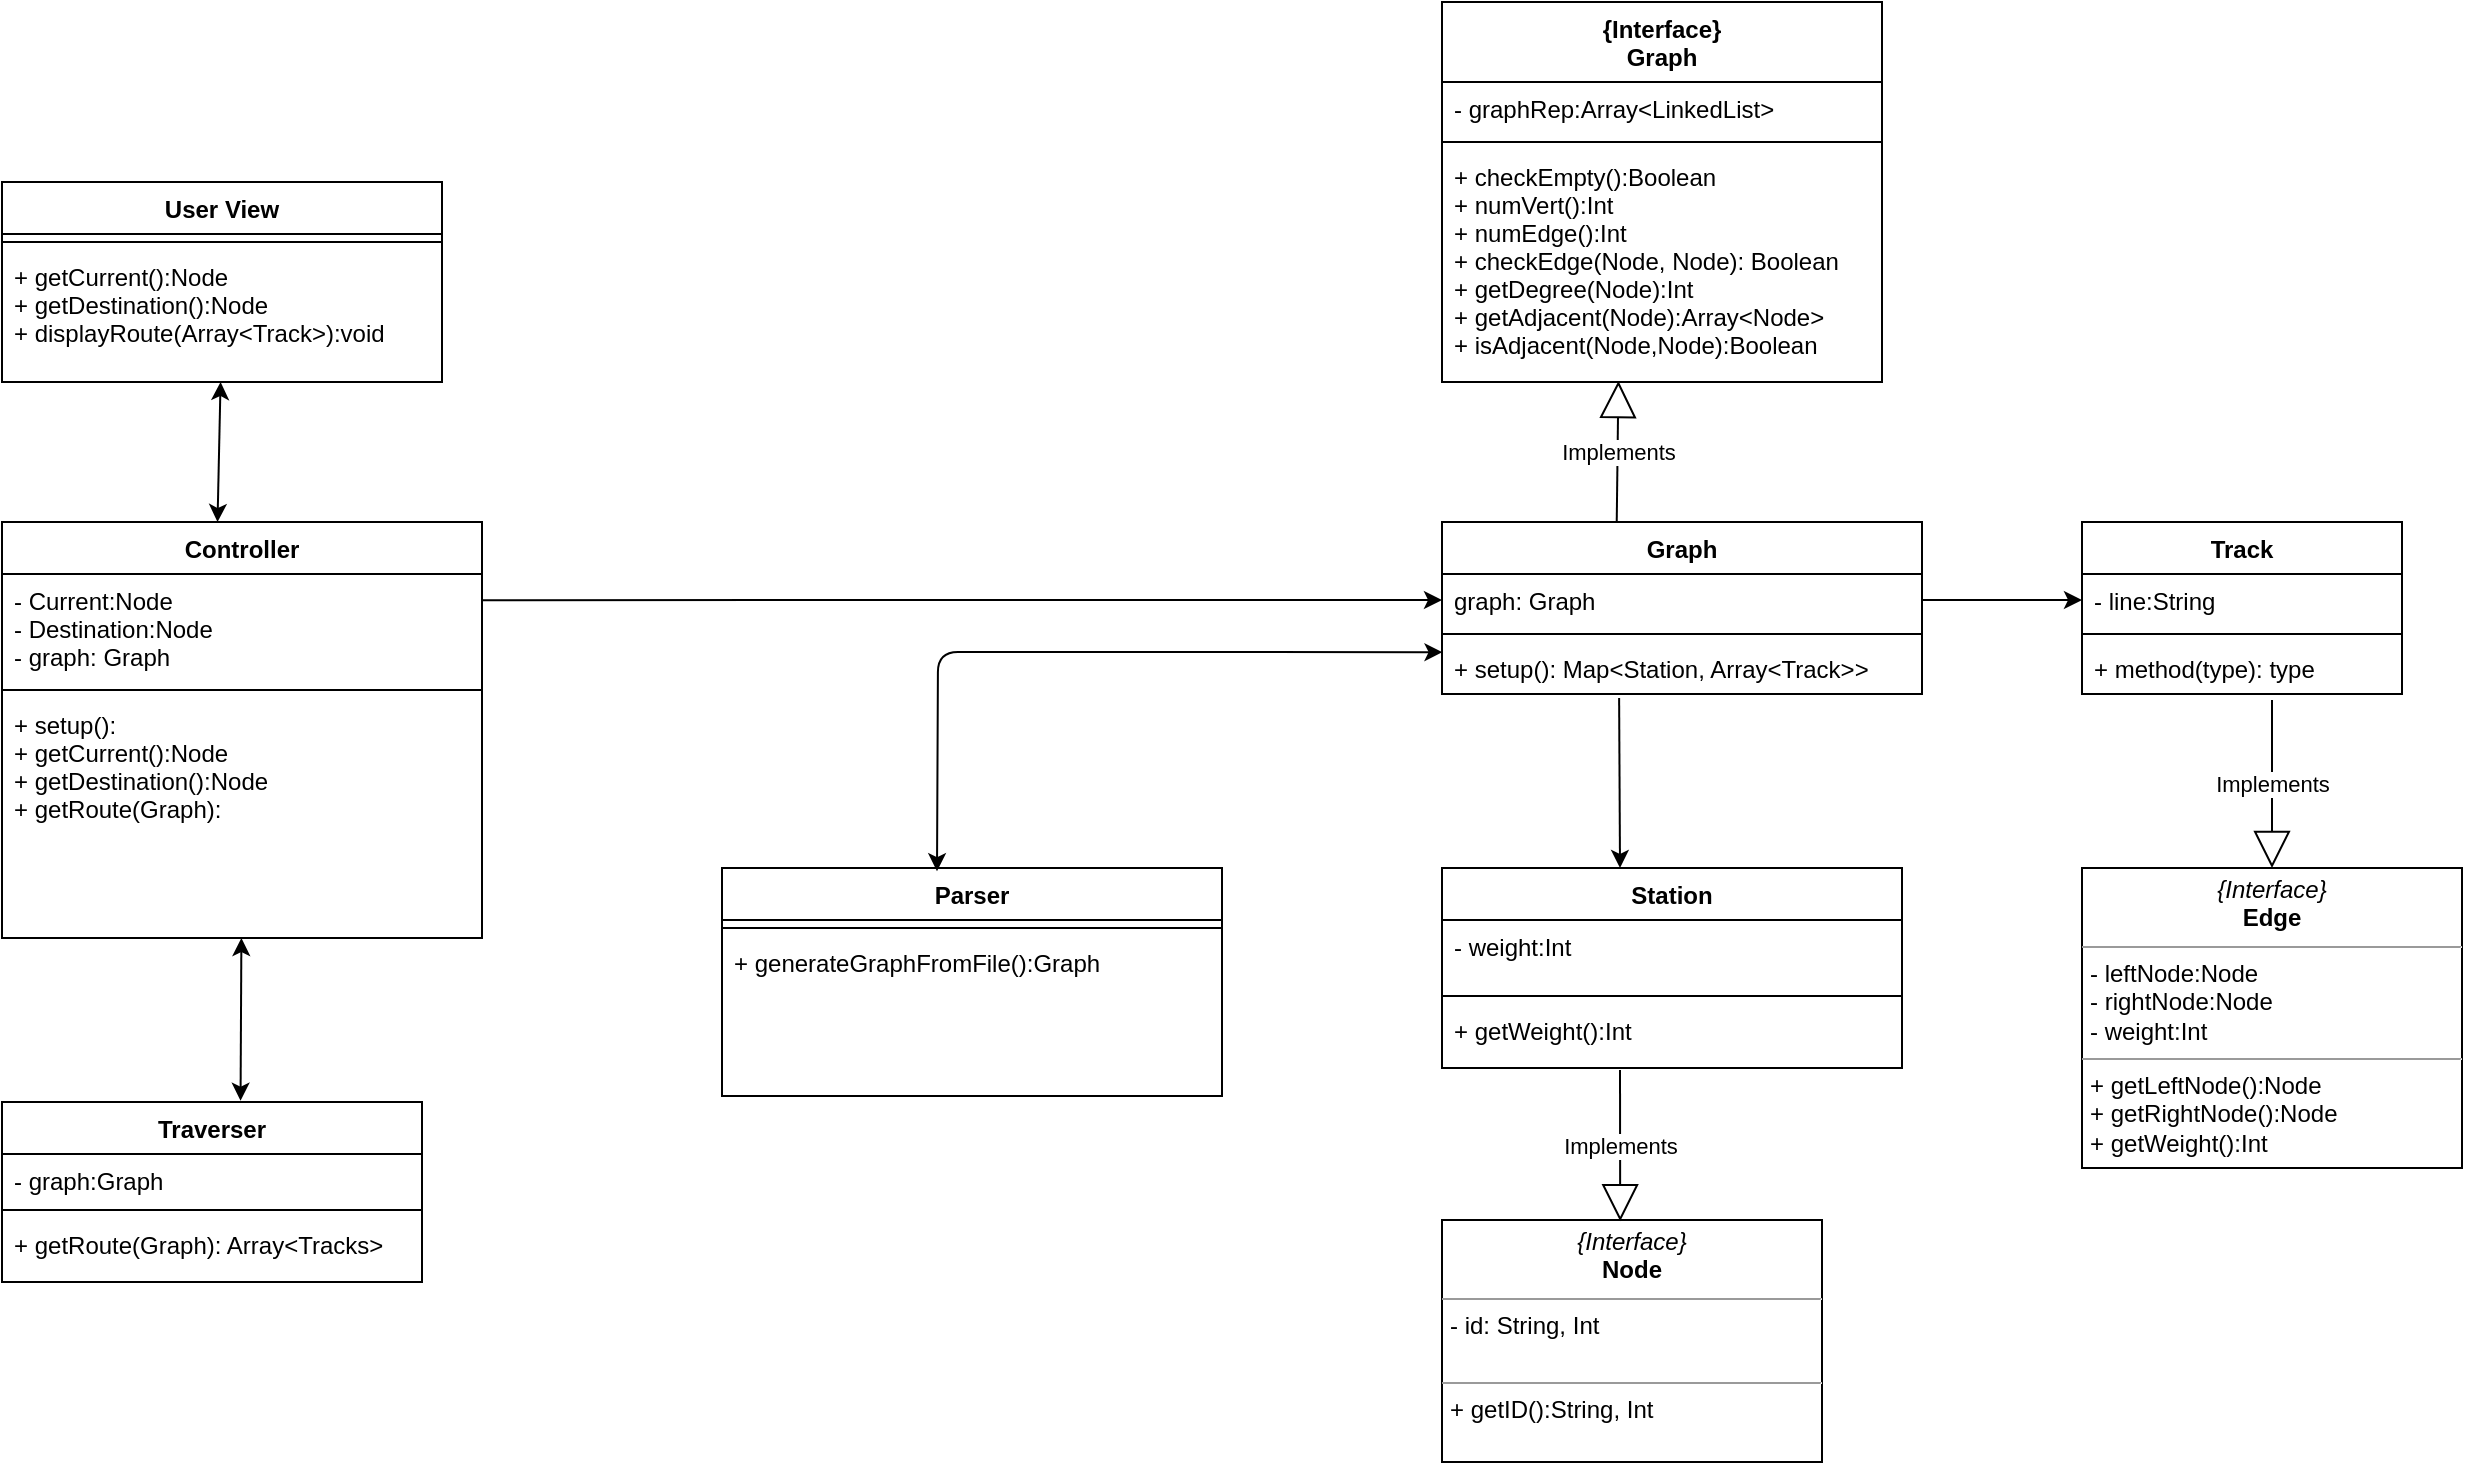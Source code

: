 <mxfile version="12.6.8" type="device"><diagram name="Page-1" id="e7e014a7-5840-1c2e-5031-d8a46d1fe8dd"><mxGraphModel dx="1632" dy="791" grid="1" gridSize="10" guides="1" tooltips="1" connect="1" arrows="1" fold="1" page="1" pageScale="1" pageWidth="1654" pageHeight="1169" background="#ffffff" math="0" shadow="0"><root><mxCell id="0"/><mxCell id="1" parent="0"/><mxCell id="zxH93n_RCAnPTC1krk9Z-50" value="User View" style="swimlane;fontStyle=1;align=center;verticalAlign=top;childLayout=stackLayout;horizontal=1;startSize=26;horizontalStack=0;resizeParent=1;resizeParentMax=0;resizeLast=0;collapsible=1;marginBottom=0;" parent="1" vertex="1"><mxGeometry x="140" y="230" width="220" height="100" as="geometry"/></mxCell><mxCell id="zxH93n_RCAnPTC1krk9Z-52" value="" style="line;strokeWidth=1;fillColor=none;align=left;verticalAlign=middle;spacingTop=-1;spacingLeft=3;spacingRight=3;rotatable=0;labelPosition=right;points=[];portConstraint=eastwest;" parent="zxH93n_RCAnPTC1krk9Z-50" vertex="1"><mxGeometry y="26" width="220" height="8" as="geometry"/></mxCell><mxCell id="zxH93n_RCAnPTC1krk9Z-53" value="+ getCurrent():Node&#xA;+ getDestination():Node&#xA;+ displayRoute(Array&lt;Track&gt;):void&#xA;" style="text;strokeColor=none;fillColor=none;align=left;verticalAlign=top;spacingLeft=4;spacingRight=4;overflow=hidden;rotatable=0;points=[[0,0.5],[1,0.5]];portConstraint=eastwest;" parent="zxH93n_RCAnPTC1krk9Z-50" vertex="1"><mxGeometry y="34" width="220" height="66" as="geometry"/></mxCell><mxCell id="zxH93n_RCAnPTC1krk9Z-54" value="Parser" style="swimlane;fontStyle=1;align=center;verticalAlign=top;childLayout=stackLayout;horizontal=1;startSize=26;horizontalStack=0;resizeParent=1;resizeParentMax=0;resizeLast=0;collapsible=1;marginBottom=0;" parent="1" vertex="1"><mxGeometry x="500" y="573" width="250" height="114" as="geometry"/></mxCell><mxCell id="zxH93n_RCAnPTC1krk9Z-56" value="" style="line;strokeWidth=1;fillColor=none;align=left;verticalAlign=middle;spacingTop=-1;spacingLeft=3;spacingRight=3;rotatable=0;labelPosition=right;points=[];portConstraint=eastwest;" parent="zxH93n_RCAnPTC1krk9Z-54" vertex="1"><mxGeometry y="26" width="250" height="8" as="geometry"/></mxCell><mxCell id="zxH93n_RCAnPTC1krk9Z-57" value="+ generateGraphFromFile():Graph" style="text;strokeColor=none;fillColor=none;align=left;verticalAlign=top;spacingLeft=4;spacingRight=4;overflow=hidden;rotatable=0;points=[[0,0.5],[1,0.5]];portConstraint=eastwest;" parent="zxH93n_RCAnPTC1krk9Z-54" vertex="1"><mxGeometry y="34" width="250" height="80" as="geometry"/></mxCell><mxCell id="zxH93n_RCAnPTC1krk9Z-58" value="{Interface}&#xA;Graph" style="swimlane;fontStyle=1;align=center;verticalAlign=top;childLayout=stackLayout;horizontal=1;startSize=40;horizontalStack=0;resizeParent=1;resizeParentMax=0;resizeLast=0;collapsible=1;marginBottom=0;" parent="1" vertex="1"><mxGeometry x="860" y="140" width="220" height="190" as="geometry"/></mxCell><mxCell id="zxH93n_RCAnPTC1krk9Z-59" value="- graphRep:Array&lt;LinkedList&gt;" style="text;strokeColor=none;fillColor=none;align=left;verticalAlign=top;spacingLeft=4;spacingRight=4;overflow=hidden;rotatable=0;points=[[0,0.5],[1,0.5]];portConstraint=eastwest;" parent="zxH93n_RCAnPTC1krk9Z-58" vertex="1"><mxGeometry y="40" width="220" height="26" as="geometry"/></mxCell><mxCell id="zxH93n_RCAnPTC1krk9Z-60" value="" style="line;strokeWidth=1;fillColor=none;align=left;verticalAlign=middle;spacingTop=-1;spacingLeft=3;spacingRight=3;rotatable=0;labelPosition=right;points=[];portConstraint=eastwest;" parent="zxH93n_RCAnPTC1krk9Z-58" vertex="1"><mxGeometry y="66" width="220" height="8" as="geometry"/></mxCell><mxCell id="zxH93n_RCAnPTC1krk9Z-61" value="+ checkEmpty():Boolean&#xA;+ numVert():Int&#xA;+ numEdge():Int&#xA;+ checkEdge(Node, Node): Boolean&#xA;+ getDegree(Node):Int&#xA;+ getAdjacent(Node):Array&lt;Node&gt;&#xA;+ isAdjacent(Node,Node):Boolean&#xA;" style="text;strokeColor=none;fillColor=none;align=left;verticalAlign=top;spacingLeft=4;spacingRight=4;overflow=hidden;rotatable=0;points=[[0,0.5],[1,0.5]];portConstraint=eastwest;" parent="zxH93n_RCAnPTC1krk9Z-58" vertex="1"><mxGeometry y="74" width="220" height="116" as="geometry"/></mxCell><mxCell id="zxH93n_RCAnPTC1krk9Z-62" value="Traverser" style="swimlane;fontStyle=1;align=center;verticalAlign=top;childLayout=stackLayout;horizontal=1;startSize=26;horizontalStack=0;resizeParent=1;resizeParentMax=0;resizeLast=0;collapsible=1;marginBottom=0;" parent="1" vertex="1"><mxGeometry x="140" y="690" width="210" height="90" as="geometry"/></mxCell><mxCell id="zxH93n_RCAnPTC1krk9Z-63" value="- graph:Graph" style="text;strokeColor=none;fillColor=none;align=left;verticalAlign=top;spacingLeft=4;spacingRight=4;overflow=hidden;rotatable=0;points=[[0,0.5],[1,0.5]];portConstraint=eastwest;" parent="zxH93n_RCAnPTC1krk9Z-62" vertex="1"><mxGeometry y="26" width="210" height="24" as="geometry"/></mxCell><mxCell id="zxH93n_RCAnPTC1krk9Z-64" value="" style="line;strokeWidth=1;fillColor=none;align=left;verticalAlign=middle;spacingTop=-1;spacingLeft=3;spacingRight=3;rotatable=0;labelPosition=right;points=[];portConstraint=eastwest;" parent="zxH93n_RCAnPTC1krk9Z-62" vertex="1"><mxGeometry y="50" width="210" height="8" as="geometry"/></mxCell><mxCell id="zxH93n_RCAnPTC1krk9Z-65" value="+ getRoute(Graph): Array&lt;Tracks&gt;&#xA;" style="text;strokeColor=none;fillColor=none;align=left;verticalAlign=top;spacingLeft=4;spacingRight=4;overflow=hidden;rotatable=0;points=[[0,0.5],[1,0.5]];portConstraint=eastwest;" parent="zxH93n_RCAnPTC1krk9Z-62" vertex="1"><mxGeometry y="58" width="210" height="32" as="geometry"/></mxCell><mxCell id="zxH93n_RCAnPTC1krk9Z-66" value="Station" style="swimlane;fontStyle=1;align=center;verticalAlign=top;childLayout=stackLayout;horizontal=1;startSize=26;horizontalStack=0;resizeParent=1;resizeParentMax=0;resizeLast=0;collapsible=1;marginBottom=0;" parent="1" vertex="1"><mxGeometry x="860" y="573" width="230" height="100" as="geometry"/></mxCell><mxCell id="zxH93n_RCAnPTC1krk9Z-67" value="- weight:Int" style="text;strokeColor=none;fillColor=none;align=left;verticalAlign=top;spacingLeft=4;spacingRight=4;overflow=hidden;rotatable=0;points=[[0,0.5],[1,0.5]];portConstraint=eastwest;" parent="zxH93n_RCAnPTC1krk9Z-66" vertex="1"><mxGeometry y="26" width="230" height="34" as="geometry"/></mxCell><mxCell id="zxH93n_RCAnPTC1krk9Z-68" value="" style="line;strokeWidth=1;fillColor=none;align=left;verticalAlign=middle;spacingTop=-1;spacingLeft=3;spacingRight=3;rotatable=0;labelPosition=right;points=[];portConstraint=eastwest;" parent="zxH93n_RCAnPTC1krk9Z-66" vertex="1"><mxGeometry y="60" width="230" height="8" as="geometry"/></mxCell><mxCell id="zxH93n_RCAnPTC1krk9Z-69" value="+ getWeight():Int" style="text;strokeColor=none;fillColor=none;align=left;verticalAlign=top;spacingLeft=4;spacingRight=4;overflow=hidden;rotatable=0;points=[[0,0.5],[1,0.5]];portConstraint=eastwest;" parent="zxH93n_RCAnPTC1krk9Z-66" vertex="1"><mxGeometry y="68" width="230" height="32" as="geometry"/></mxCell><mxCell id="zxH93n_RCAnPTC1krk9Z-71" value="Controller" style="swimlane;fontStyle=1;align=center;verticalAlign=top;childLayout=stackLayout;horizontal=1;startSize=26;horizontalStack=0;resizeParent=1;resizeParentMax=0;resizeLast=0;collapsible=1;marginBottom=0;" parent="1" vertex="1"><mxGeometry x="140" y="400" width="240" height="208" as="geometry"/></mxCell><mxCell id="zxH93n_RCAnPTC1krk9Z-72" value="- Current:Node&#xA;- Destination:Node&#xA;- graph: Graph" style="text;strokeColor=none;fillColor=none;align=left;verticalAlign=top;spacingLeft=4;spacingRight=4;overflow=hidden;rotatable=0;points=[[0,0.5],[1,0.5]];portConstraint=eastwest;" parent="zxH93n_RCAnPTC1krk9Z-71" vertex="1"><mxGeometry y="26" width="240" height="54" as="geometry"/></mxCell><mxCell id="zxH93n_RCAnPTC1krk9Z-73" value="" style="line;strokeWidth=1;fillColor=none;align=left;verticalAlign=middle;spacingTop=-1;spacingLeft=3;spacingRight=3;rotatable=0;labelPosition=right;points=[];portConstraint=eastwest;" parent="zxH93n_RCAnPTC1krk9Z-71" vertex="1"><mxGeometry y="80" width="240" height="8" as="geometry"/></mxCell><mxCell id="zxH93n_RCAnPTC1krk9Z-74" value="+ setup():&#xA;+ getCurrent():Node&#xA;+ getDestination():Node&#xA;+ getRoute(Graph):" style="text;strokeColor=none;fillColor=none;align=left;verticalAlign=top;spacingLeft=4;spacingRight=4;overflow=hidden;rotatable=0;points=[[0,0.5],[1,0.5]];portConstraint=eastwest;" parent="zxH93n_RCAnPTC1krk9Z-71" vertex="1"><mxGeometry y="88" width="240" height="120" as="geometry"/></mxCell><mxCell id="zxH93n_RCAnPTC1krk9Z-80" value="&lt;p style=&quot;margin: 0px ; margin-top: 4px ; text-align: center&quot;&gt;&lt;i&gt;{Interface}&lt;/i&gt;&lt;br&gt;&lt;b&gt;Node&lt;/b&gt;&lt;/p&gt;&lt;hr size=&quot;1&quot;&gt;&lt;p style=&quot;margin: 0px ; margin-left: 4px&quot;&gt;- id: String, Int&lt;/p&gt;&lt;p style=&quot;margin: 0px ; margin-left: 4px&quot;&gt;&lt;br&gt;&lt;/p&gt;&lt;hr size=&quot;1&quot;&gt;&lt;p style=&quot;margin: 0px ; margin-left: 4px&quot;&gt;+ getID():String, Int&lt;/p&gt;" style="verticalAlign=top;align=left;overflow=fill;fontSize=12;fontFamily=Helvetica;html=1;" parent="1" vertex="1"><mxGeometry x="860" y="749" width="190" height="121" as="geometry"/></mxCell><mxCell id="zxH93n_RCAnPTC1krk9Z-81" value="Track" style="swimlane;fontStyle=1;align=center;verticalAlign=top;childLayout=stackLayout;horizontal=1;startSize=26;horizontalStack=0;resizeParent=1;resizeParentMax=0;resizeLast=0;collapsible=1;marginBottom=0;" parent="1" vertex="1"><mxGeometry x="1180" y="400" width="160" height="86" as="geometry"/></mxCell><mxCell id="zxH93n_RCAnPTC1krk9Z-82" value="- line:String" style="text;strokeColor=none;fillColor=none;align=left;verticalAlign=top;spacingLeft=4;spacingRight=4;overflow=hidden;rotatable=0;points=[[0,0.5],[1,0.5]];portConstraint=eastwest;" parent="zxH93n_RCAnPTC1krk9Z-81" vertex="1"><mxGeometry y="26" width="160" height="26" as="geometry"/></mxCell><mxCell id="zxH93n_RCAnPTC1krk9Z-83" value="" style="line;strokeWidth=1;fillColor=none;align=left;verticalAlign=middle;spacingTop=-1;spacingLeft=3;spacingRight=3;rotatable=0;labelPosition=right;points=[];portConstraint=eastwest;" parent="zxH93n_RCAnPTC1krk9Z-81" vertex="1"><mxGeometry y="52" width="160" height="8" as="geometry"/></mxCell><mxCell id="zxH93n_RCAnPTC1krk9Z-84" value="+ method(type): type" style="text;strokeColor=none;fillColor=none;align=left;verticalAlign=top;spacingLeft=4;spacingRight=4;overflow=hidden;rotatable=0;points=[[0,0.5],[1,0.5]];portConstraint=eastwest;" parent="zxH93n_RCAnPTC1krk9Z-81" vertex="1"><mxGeometry y="60" width="160" height="26" as="geometry"/></mxCell><mxCell id="zxH93n_RCAnPTC1krk9Z-85" value="&lt;p style=&quot;margin: 0px ; margin-top: 4px ; text-align: center&quot;&gt;&lt;i&gt;{Interface}&lt;/i&gt;&lt;br&gt;&lt;b&gt;Edge&lt;/b&gt;&lt;/p&gt;&lt;hr size=&quot;1&quot;&gt;&lt;p style=&quot;margin: 0px ; margin-left: 4px&quot;&gt;- leftNode:Node&lt;/p&gt;&lt;p style=&quot;margin: 0px ; margin-left: 4px&quot;&gt;- rightNode:Node&lt;/p&gt;&lt;p style=&quot;margin: 0px ; margin-left: 4px&quot;&gt;- weight:Int&lt;/p&gt;&lt;hr size=&quot;1&quot;&gt;&lt;p style=&quot;margin: 0px ; margin-left: 4px&quot;&gt;+ getLeftNode():Node&lt;br&gt;&lt;/p&gt;&lt;p style=&quot;margin: 0px ; margin-left: 4px&quot;&gt;+ getRightNode():Node&lt;/p&gt;&lt;p style=&quot;margin: 0px ; margin-left: 4px&quot;&gt;+ getWeight():Int&lt;/p&gt;" style="verticalAlign=top;align=left;overflow=fill;fontSize=12;fontFamily=Helvetica;html=1;" parent="1" vertex="1"><mxGeometry x="1180" y="573" width="190" height="150" as="geometry"/></mxCell><mxCell id="zxH93n_RCAnPTC1krk9Z-93" value="" style="endArrow=classic;startArrow=classic;html=1;exitX=0.449;exitY=0;exitDx=0;exitDy=0;exitPerimeter=0;" parent="1" source="zxH93n_RCAnPTC1krk9Z-71" target="zxH93n_RCAnPTC1krk9Z-53" edge="1"><mxGeometry width="50" height="50" relative="1" as="geometry"><mxPoint x="345" y="399.86" as="sourcePoint"/><mxPoint x="395" y="349.86" as="targetPoint"/><Array as="points"/></mxGeometry></mxCell><mxCell id="zxH93n_RCAnPTC1krk9Z-97" value="" style="endArrow=classic;startArrow=classic;html=1;exitX=0.001;exitY=0.195;exitDx=0;exitDy=0;entryX=0.43;entryY=0.014;entryDx=0;entryDy=0;entryPerimeter=0;exitPerimeter=0;" parent="1" target="zxH93n_RCAnPTC1krk9Z-54" edge="1" source="ljaHlULd-maMZwbhF6wZ-9"><mxGeometry width="50" height="50" relative="1" as="geometry"><mxPoint x="991" y="509" as="sourcePoint"/><mxPoint x="760" y="580" as="targetPoint"/><Array as="points"><mxPoint x="608" y="465"/></Array></mxGeometry></mxCell><mxCell id="zxH93n_RCAnPTC1krk9Z-98" value="" style="endArrow=classic;startArrow=classic;html=1;exitX=0.568;exitY=-0.007;exitDx=0;exitDy=0;exitPerimeter=0;" parent="1" source="zxH93n_RCAnPTC1krk9Z-62" target="zxH93n_RCAnPTC1krk9Z-74" edge="1"><mxGeometry width="50" height="50" relative="1" as="geometry"><mxPoint x="359" y="786" as="sourcePoint"/><mxPoint x="247" y="610" as="targetPoint"/></mxGeometry></mxCell><mxCell id="zxH93n_RCAnPTC1krk9Z-99" value="Implements" style="endArrow=block;endSize=16;endFill=0;html=1;exitX=0.364;exitY=0.007;exitDx=0;exitDy=0;exitPerimeter=0;entryX=0.401;entryY=0.996;entryDx=0;entryDy=0;entryPerimeter=0;" parent="1" target="zxH93n_RCAnPTC1krk9Z-61" edge="1" source="ljaHlULd-maMZwbhF6wZ-6"><mxGeometry width="160" relative="1" as="geometry"><mxPoint x="961.0" y="419" as="sourcePoint"/><mxPoint x="1021" y="306" as="targetPoint"/></mxGeometry></mxCell><mxCell id="zxH93n_RCAnPTC1krk9Z-102" value="Implements" style="endArrow=block;endSize=16;endFill=0;html=1;entryX=0.469;entryY=0.005;entryDx=0;entryDy=0;entryPerimeter=0;" parent="1" target="zxH93n_RCAnPTC1krk9Z-80" edge="1"><mxGeometry width="160" relative="1" as="geometry"><mxPoint x="949" y="674" as="sourcePoint"/><mxPoint x="949" y="817" as="targetPoint"/></mxGeometry></mxCell><mxCell id="zxH93n_RCAnPTC1krk9Z-103" value="Implements" style="endArrow=block;endSize=16;endFill=0;html=1;entryX=0.5;entryY=0;entryDx=0;entryDy=0;" parent="1" target="zxH93n_RCAnPTC1krk9Z-85" edge="1"><mxGeometry width="160" relative="1" as="geometry"><mxPoint x="1275" y="489" as="sourcePoint"/><mxPoint x="537.5" y="780" as="targetPoint"/></mxGeometry></mxCell><mxCell id="zxH93n_RCAnPTC1krk9Z-106" value="" style="endArrow=classic;html=1;exitX=0.998;exitY=0.242;exitDx=0;exitDy=0;entryX=0;entryY=0.5;entryDx=0;entryDy=0;exitPerimeter=0;" parent="1" source="zxH93n_RCAnPTC1krk9Z-72" edge="1" target="ljaHlULd-maMZwbhF6wZ-7"><mxGeometry width="50" height="50" relative="1" as="geometry"><mxPoint x="540" y="510" as="sourcePoint"/><mxPoint x="900" y="400" as="targetPoint"/><Array as="points"/></mxGeometry></mxCell><mxCell id="zxH93n_RCAnPTC1krk9Z-107" value="" style="endArrow=classic;html=1;entryX=0.387;entryY=0;entryDx=0;entryDy=0;entryPerimeter=0;exitX=0.369;exitY=1.077;exitDx=0;exitDy=0;exitPerimeter=0;" parent="1" target="zxH93n_RCAnPTC1krk9Z-66" edge="1" source="ljaHlULd-maMZwbhF6wZ-9"><mxGeometry width="50" height="50" relative="1" as="geometry"><mxPoint x="975" y="486" as="sourcePoint"/><mxPoint x="990" y="472" as="targetPoint"/></mxGeometry></mxCell><mxCell id="zxH93n_RCAnPTC1krk9Z-108" value="" style="endArrow=classic;html=1;exitX=1;exitY=0.5;exitDx=0;exitDy=0;" parent="1" source="ljaHlULd-maMZwbhF6wZ-7" target="zxH93n_RCAnPTC1krk9Z-82" edge="1"><mxGeometry width="50" height="50" relative="1" as="geometry"><mxPoint x="1041.0" y="464" as="sourcePoint"/><mxPoint x="1200" y="474" as="targetPoint"/></mxGeometry></mxCell><mxCell id="ljaHlULd-maMZwbhF6wZ-6" value="Graph" style="swimlane;fontStyle=1;align=center;verticalAlign=top;childLayout=stackLayout;horizontal=1;startSize=26;horizontalStack=0;resizeParent=1;resizeParentMax=0;resizeLast=0;collapsible=1;marginBottom=0;" parent="1" vertex="1"><mxGeometry x="860" y="400" width="240" height="86" as="geometry"/></mxCell><mxCell id="ljaHlULd-maMZwbhF6wZ-7" value="graph: Graph" style="text;strokeColor=none;fillColor=none;align=left;verticalAlign=top;spacingLeft=4;spacingRight=4;overflow=hidden;rotatable=0;points=[[0,0.5],[1,0.5]];portConstraint=eastwest;" parent="ljaHlULd-maMZwbhF6wZ-6" vertex="1"><mxGeometry y="26" width="240" height="26" as="geometry"/></mxCell><mxCell id="ljaHlULd-maMZwbhF6wZ-8" value="" style="line;strokeWidth=1;fillColor=none;align=left;verticalAlign=middle;spacingTop=-1;spacingLeft=3;spacingRight=3;rotatable=0;labelPosition=right;points=[];portConstraint=eastwest;" parent="ljaHlULd-maMZwbhF6wZ-6" vertex="1"><mxGeometry y="52" width="240" height="8" as="geometry"/></mxCell><mxCell id="ljaHlULd-maMZwbhF6wZ-9" value="+ setup(): Map&lt;Station, Array&lt;Track&gt;&gt;" style="text;strokeColor=none;fillColor=none;align=left;verticalAlign=top;spacingLeft=4;spacingRight=4;overflow=hidden;rotatable=0;points=[[0,0.5],[1,0.5]];portConstraint=eastwest;" parent="ljaHlULd-maMZwbhF6wZ-6" vertex="1"><mxGeometry y="60" width="240" height="26" as="geometry"/></mxCell></root></mxGraphModel></diagram></mxfile>